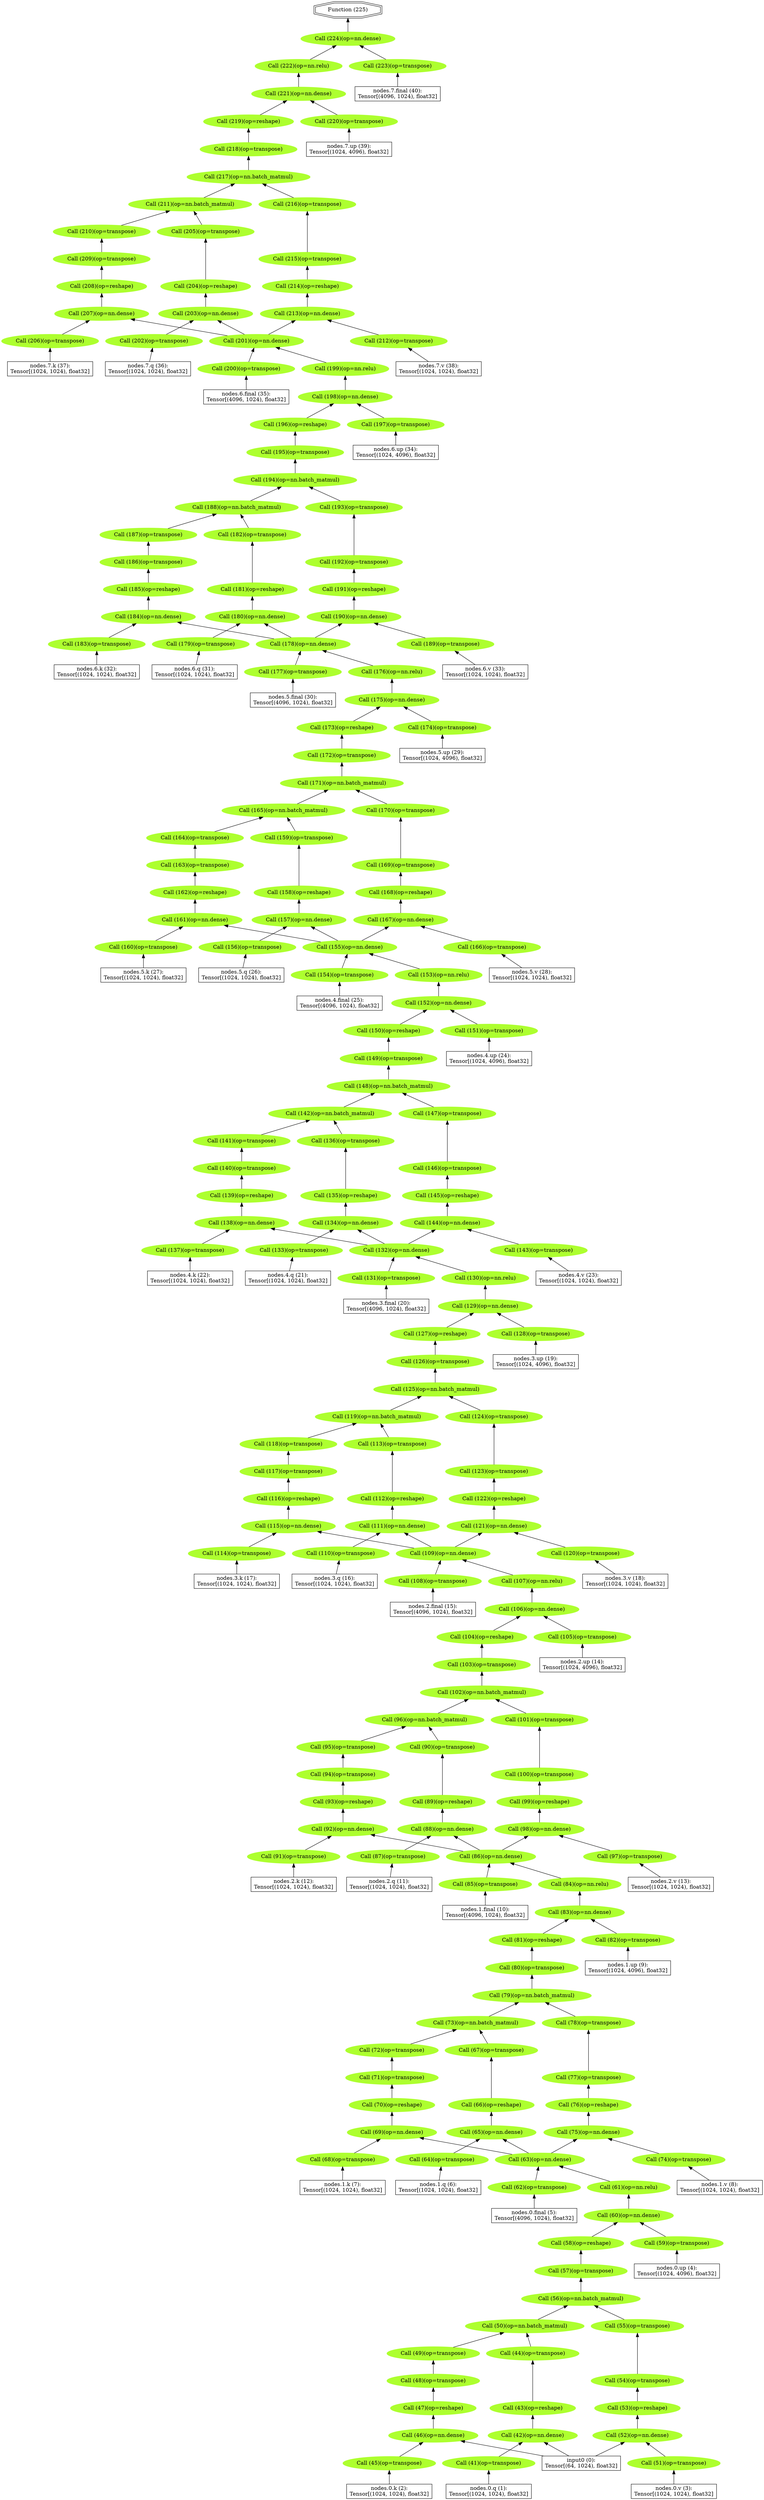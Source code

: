 digraph {
	rankdir=BT
	0 [label="input0 (0):
Tensor[(64, 1024), float32]" shape=rectangle]
	1 [label="nodes.0.q (1):
Tensor[(1024, 1024), float32]" shape=rectangle]
	2 [label="nodes.0.k (2):
Tensor[(1024, 1024), float32]" shape=rectangle]
	3 [label="nodes.0.v (3):
Tensor[(1024, 1024), float32]" shape=rectangle]
	4 [label="nodes.0.up (4):
Tensor[(1024, 4096), float32]" shape=rectangle]
	5 [label="nodes.0.final (5):
Tensor[(4096, 1024), float32]" shape=rectangle]
	6 [label="nodes.1.q (6):
Tensor[(1024, 1024), float32]" shape=rectangle]
	7 [label="nodes.1.k (7):
Tensor[(1024, 1024), float32]" shape=rectangle]
	8 [label="nodes.1.v (8):
Tensor[(1024, 1024), float32]" shape=rectangle]
	9 [label="nodes.1.up (9):
Tensor[(1024, 4096), float32]" shape=rectangle]
	10 [label="nodes.1.final (10):
Tensor[(4096, 1024), float32]" shape=rectangle]
	11 [label="nodes.2.q (11):
Tensor[(1024, 1024), float32]" shape=rectangle]
	12 [label="nodes.2.k (12):
Tensor[(1024, 1024), float32]" shape=rectangle]
	13 [label="nodes.2.v (13):
Tensor[(1024, 1024), float32]" shape=rectangle]
	14 [label="nodes.2.up (14):
Tensor[(1024, 4096), float32]" shape=rectangle]
	15 [label="nodes.2.final (15):
Tensor[(4096, 1024), float32]" shape=rectangle]
	16 [label="nodes.3.q (16):
Tensor[(1024, 1024), float32]" shape=rectangle]
	17 [label="nodes.3.k (17):
Tensor[(1024, 1024), float32]" shape=rectangle]
	18 [label="nodes.3.v (18):
Tensor[(1024, 1024), float32]" shape=rectangle]
	19 [label="nodes.3.up (19):
Tensor[(1024, 4096), float32]" shape=rectangle]
	20 [label="nodes.3.final (20):
Tensor[(4096, 1024), float32]" shape=rectangle]
	21 [label="nodes.4.q (21):
Tensor[(1024, 1024), float32]" shape=rectangle]
	22 [label="nodes.4.k (22):
Tensor[(1024, 1024), float32]" shape=rectangle]
	23 [label="nodes.4.v (23):
Tensor[(1024, 1024), float32]" shape=rectangle]
	24 [label="nodes.4.up (24):
Tensor[(1024, 4096), float32]" shape=rectangle]
	25 [label="nodes.4.final (25):
Tensor[(4096, 1024), float32]" shape=rectangle]
	26 [label="nodes.5.q (26):
Tensor[(1024, 1024), float32]" shape=rectangle]
	27 [label="nodes.5.k (27):
Tensor[(1024, 1024), float32]" shape=rectangle]
	28 [label="nodes.5.v (28):
Tensor[(1024, 1024), float32]" shape=rectangle]
	29 [label="nodes.5.up (29):
Tensor[(1024, 4096), float32]" shape=rectangle]
	30 [label="nodes.5.final (30):
Tensor[(4096, 1024), float32]" shape=rectangle]
	31 [label="nodes.6.q (31):
Tensor[(1024, 1024), float32]" shape=rectangle]
	32 [label="nodes.6.k (32):
Tensor[(1024, 1024), float32]" shape=rectangle]
	33 [label="nodes.6.v (33):
Tensor[(1024, 1024), float32]" shape=rectangle]
	34 [label="nodes.6.up (34):
Tensor[(1024, 4096), float32]" shape=rectangle]
	35 [label="nodes.6.final (35):
Tensor[(4096, 1024), float32]" shape=rectangle]
	36 [label="nodes.7.q (36):
Tensor[(1024, 1024), float32]" shape=rectangle]
	37 [label="nodes.7.k (37):
Tensor[(1024, 1024), float32]" shape=rectangle]
	38 [label="nodes.7.v (38):
Tensor[(1024, 1024), float32]" shape=rectangle]
	39 [label="nodes.7.up (39):
Tensor[(1024, 4096), float32]" shape=rectangle]
	40 [label="nodes.7.final (40):
Tensor[(4096, 1024), float32]" shape=rectangle]
	41 [label="Call (41)(op=transpose)" color=greenyellow shape=ellipse style=filled]
	1 -> 41
	42 [label="Call (42)(op=nn.dense)" color=greenyellow shape=ellipse style=filled]
	0 -> 42
	41 -> 42
	43 [label="Call (43)(op=reshape)" color=greenyellow shape=ellipse style=filled]
	42 -> 43
	44 [label="Call (44)(op=transpose)" color=greenyellow shape=ellipse style=filled]
	43 -> 44
	45 [label="Call (45)(op=transpose)" color=greenyellow shape=ellipse style=filled]
	2 -> 45
	46 [label="Call (46)(op=nn.dense)" color=greenyellow shape=ellipse style=filled]
	0 -> 46
	45 -> 46
	47 [label="Call (47)(op=reshape)" color=greenyellow shape=ellipse style=filled]
	46 -> 47
	48 [label="Call (48)(op=transpose)" color=greenyellow shape=ellipse style=filled]
	47 -> 48
	49 [label="Call (49)(op=transpose)" color=greenyellow shape=ellipse style=filled]
	48 -> 49
	50 [label="Call (50)(op=nn.batch_matmul)" color=greenyellow shape=ellipse style=filled]
	44 -> 50
	49 -> 50
	51 [label="Call (51)(op=transpose)" color=greenyellow shape=ellipse style=filled]
	3 -> 51
	52 [label="Call (52)(op=nn.dense)" color=greenyellow shape=ellipse style=filled]
	0 -> 52
	51 -> 52
	53 [label="Call (53)(op=reshape)" color=greenyellow shape=ellipse style=filled]
	52 -> 53
	54 [label="Call (54)(op=transpose)" color=greenyellow shape=ellipse style=filled]
	53 -> 54
	55 [label="Call (55)(op=transpose)" color=greenyellow shape=ellipse style=filled]
	54 -> 55
	56 [label="Call (56)(op=nn.batch_matmul)" color=greenyellow shape=ellipse style=filled]
	50 -> 56
	55 -> 56
	57 [label="Call (57)(op=transpose)" color=greenyellow shape=ellipse style=filled]
	56 -> 57
	58 [label="Call (58)(op=reshape)" color=greenyellow shape=ellipse style=filled]
	57 -> 58
	59 [label="Call (59)(op=transpose)" color=greenyellow shape=ellipse style=filled]
	4 -> 59
	60 [label="Call (60)(op=nn.dense)" color=greenyellow shape=ellipse style=filled]
	58 -> 60
	59 -> 60
	61 [label="Call (61)(op=nn.relu)" color=greenyellow shape=ellipse style=filled]
	60 -> 61
	62 [label="Call (62)(op=transpose)" color=greenyellow shape=ellipse style=filled]
	5 -> 62
	63 [label="Call (63)(op=nn.dense)" color=greenyellow shape=ellipse style=filled]
	61 -> 63
	62 -> 63
	64 [label="Call (64)(op=transpose)" color=greenyellow shape=ellipse style=filled]
	6 -> 64
	65 [label="Call (65)(op=nn.dense)" color=greenyellow shape=ellipse style=filled]
	63 -> 65
	64 -> 65
	66 [label="Call (66)(op=reshape)" color=greenyellow shape=ellipse style=filled]
	65 -> 66
	67 [label="Call (67)(op=transpose)" color=greenyellow shape=ellipse style=filled]
	66 -> 67
	68 [label="Call (68)(op=transpose)" color=greenyellow shape=ellipse style=filled]
	7 -> 68
	69 [label="Call (69)(op=nn.dense)" color=greenyellow shape=ellipse style=filled]
	63 -> 69
	68 -> 69
	70 [label="Call (70)(op=reshape)" color=greenyellow shape=ellipse style=filled]
	69 -> 70
	71 [label="Call (71)(op=transpose)" color=greenyellow shape=ellipse style=filled]
	70 -> 71
	72 [label="Call (72)(op=transpose)" color=greenyellow shape=ellipse style=filled]
	71 -> 72
	73 [label="Call (73)(op=nn.batch_matmul)" color=greenyellow shape=ellipse style=filled]
	67 -> 73
	72 -> 73
	74 [label="Call (74)(op=transpose)" color=greenyellow shape=ellipse style=filled]
	8 -> 74
	75 [label="Call (75)(op=nn.dense)" color=greenyellow shape=ellipse style=filled]
	63 -> 75
	74 -> 75
	76 [label="Call (76)(op=reshape)" color=greenyellow shape=ellipse style=filled]
	75 -> 76
	77 [label="Call (77)(op=transpose)" color=greenyellow shape=ellipse style=filled]
	76 -> 77
	78 [label="Call (78)(op=transpose)" color=greenyellow shape=ellipse style=filled]
	77 -> 78
	79 [label="Call (79)(op=nn.batch_matmul)" color=greenyellow shape=ellipse style=filled]
	73 -> 79
	78 -> 79
	80 [label="Call (80)(op=transpose)" color=greenyellow shape=ellipse style=filled]
	79 -> 80
	81 [label="Call (81)(op=reshape)" color=greenyellow shape=ellipse style=filled]
	80 -> 81
	82 [label="Call (82)(op=transpose)" color=greenyellow shape=ellipse style=filled]
	9 -> 82
	83 [label="Call (83)(op=nn.dense)" color=greenyellow shape=ellipse style=filled]
	81 -> 83
	82 -> 83
	84 [label="Call (84)(op=nn.relu)" color=greenyellow shape=ellipse style=filled]
	83 -> 84
	85 [label="Call (85)(op=transpose)" color=greenyellow shape=ellipse style=filled]
	10 -> 85
	86 [label="Call (86)(op=nn.dense)" color=greenyellow shape=ellipse style=filled]
	84 -> 86
	85 -> 86
	87 [label="Call (87)(op=transpose)" color=greenyellow shape=ellipse style=filled]
	11 -> 87
	88 [label="Call (88)(op=nn.dense)" color=greenyellow shape=ellipse style=filled]
	86 -> 88
	87 -> 88
	89 [label="Call (89)(op=reshape)" color=greenyellow shape=ellipse style=filled]
	88 -> 89
	90 [label="Call (90)(op=transpose)" color=greenyellow shape=ellipse style=filled]
	89 -> 90
	91 [label="Call (91)(op=transpose)" color=greenyellow shape=ellipse style=filled]
	12 -> 91
	92 [label="Call (92)(op=nn.dense)" color=greenyellow shape=ellipse style=filled]
	86 -> 92
	91 -> 92
	93 [label="Call (93)(op=reshape)" color=greenyellow shape=ellipse style=filled]
	92 -> 93
	94 [label="Call (94)(op=transpose)" color=greenyellow shape=ellipse style=filled]
	93 -> 94
	95 [label="Call (95)(op=transpose)" color=greenyellow shape=ellipse style=filled]
	94 -> 95
	96 [label="Call (96)(op=nn.batch_matmul)" color=greenyellow shape=ellipse style=filled]
	90 -> 96
	95 -> 96
	97 [label="Call (97)(op=transpose)" color=greenyellow shape=ellipse style=filled]
	13 -> 97
	98 [label="Call (98)(op=nn.dense)" color=greenyellow shape=ellipse style=filled]
	86 -> 98
	97 -> 98
	99 [label="Call (99)(op=reshape)" color=greenyellow shape=ellipse style=filled]
	98 -> 99
	100 [label="Call (100)(op=transpose)" color=greenyellow shape=ellipse style=filled]
	99 -> 100
	101 [label="Call (101)(op=transpose)" color=greenyellow shape=ellipse style=filled]
	100 -> 101
	102 [label="Call (102)(op=nn.batch_matmul)" color=greenyellow shape=ellipse style=filled]
	96 -> 102
	101 -> 102
	103 [label="Call (103)(op=transpose)" color=greenyellow shape=ellipse style=filled]
	102 -> 103
	104 [label="Call (104)(op=reshape)" color=greenyellow shape=ellipse style=filled]
	103 -> 104
	105 [label="Call (105)(op=transpose)" color=greenyellow shape=ellipse style=filled]
	14 -> 105
	106 [label="Call (106)(op=nn.dense)" color=greenyellow shape=ellipse style=filled]
	104 -> 106
	105 -> 106
	107 [label="Call (107)(op=nn.relu)" color=greenyellow shape=ellipse style=filled]
	106 -> 107
	108 [label="Call (108)(op=transpose)" color=greenyellow shape=ellipse style=filled]
	15 -> 108
	109 [label="Call (109)(op=nn.dense)" color=greenyellow shape=ellipse style=filled]
	107 -> 109
	108 -> 109
	110 [label="Call (110)(op=transpose)" color=greenyellow shape=ellipse style=filled]
	16 -> 110
	111 [label="Call (111)(op=nn.dense)" color=greenyellow shape=ellipse style=filled]
	109 -> 111
	110 -> 111
	112 [label="Call (112)(op=reshape)" color=greenyellow shape=ellipse style=filled]
	111 -> 112
	113 [label="Call (113)(op=transpose)" color=greenyellow shape=ellipse style=filled]
	112 -> 113
	114 [label="Call (114)(op=transpose)" color=greenyellow shape=ellipse style=filled]
	17 -> 114
	115 [label="Call (115)(op=nn.dense)" color=greenyellow shape=ellipse style=filled]
	109 -> 115
	114 -> 115
	116 [label="Call (116)(op=reshape)" color=greenyellow shape=ellipse style=filled]
	115 -> 116
	117 [label="Call (117)(op=transpose)" color=greenyellow shape=ellipse style=filled]
	116 -> 117
	118 [label="Call (118)(op=transpose)" color=greenyellow shape=ellipse style=filled]
	117 -> 118
	119 [label="Call (119)(op=nn.batch_matmul)" color=greenyellow shape=ellipse style=filled]
	113 -> 119
	118 -> 119
	120 [label="Call (120)(op=transpose)" color=greenyellow shape=ellipse style=filled]
	18 -> 120
	121 [label="Call (121)(op=nn.dense)" color=greenyellow shape=ellipse style=filled]
	109 -> 121
	120 -> 121
	122 [label="Call (122)(op=reshape)" color=greenyellow shape=ellipse style=filled]
	121 -> 122
	123 [label="Call (123)(op=transpose)" color=greenyellow shape=ellipse style=filled]
	122 -> 123
	124 [label="Call (124)(op=transpose)" color=greenyellow shape=ellipse style=filled]
	123 -> 124
	125 [label="Call (125)(op=nn.batch_matmul)" color=greenyellow shape=ellipse style=filled]
	119 -> 125
	124 -> 125
	126 [label="Call (126)(op=transpose)" color=greenyellow shape=ellipse style=filled]
	125 -> 126
	127 [label="Call (127)(op=reshape)" color=greenyellow shape=ellipse style=filled]
	126 -> 127
	128 [label="Call (128)(op=transpose)" color=greenyellow shape=ellipse style=filled]
	19 -> 128
	129 [label="Call (129)(op=nn.dense)" color=greenyellow shape=ellipse style=filled]
	127 -> 129
	128 -> 129
	130 [label="Call (130)(op=nn.relu)" color=greenyellow shape=ellipse style=filled]
	129 -> 130
	131 [label="Call (131)(op=transpose)" color=greenyellow shape=ellipse style=filled]
	20 -> 131
	132 [label="Call (132)(op=nn.dense)" color=greenyellow shape=ellipse style=filled]
	130 -> 132
	131 -> 132
	133 [label="Call (133)(op=transpose)" color=greenyellow shape=ellipse style=filled]
	21 -> 133
	134 [label="Call (134)(op=nn.dense)" color=greenyellow shape=ellipse style=filled]
	132 -> 134
	133 -> 134
	135 [label="Call (135)(op=reshape)" color=greenyellow shape=ellipse style=filled]
	134 -> 135
	136 [label="Call (136)(op=transpose)" color=greenyellow shape=ellipse style=filled]
	135 -> 136
	137 [label="Call (137)(op=transpose)" color=greenyellow shape=ellipse style=filled]
	22 -> 137
	138 [label="Call (138)(op=nn.dense)" color=greenyellow shape=ellipse style=filled]
	132 -> 138
	137 -> 138
	139 [label="Call (139)(op=reshape)" color=greenyellow shape=ellipse style=filled]
	138 -> 139
	140 [label="Call (140)(op=transpose)" color=greenyellow shape=ellipse style=filled]
	139 -> 140
	141 [label="Call (141)(op=transpose)" color=greenyellow shape=ellipse style=filled]
	140 -> 141
	142 [label="Call (142)(op=nn.batch_matmul)" color=greenyellow shape=ellipse style=filled]
	136 -> 142
	141 -> 142
	143 [label="Call (143)(op=transpose)" color=greenyellow shape=ellipse style=filled]
	23 -> 143
	144 [label="Call (144)(op=nn.dense)" color=greenyellow shape=ellipse style=filled]
	132 -> 144
	143 -> 144
	145 [label="Call (145)(op=reshape)" color=greenyellow shape=ellipse style=filled]
	144 -> 145
	146 [label="Call (146)(op=transpose)" color=greenyellow shape=ellipse style=filled]
	145 -> 146
	147 [label="Call (147)(op=transpose)" color=greenyellow shape=ellipse style=filled]
	146 -> 147
	148 [label="Call (148)(op=nn.batch_matmul)" color=greenyellow shape=ellipse style=filled]
	142 -> 148
	147 -> 148
	149 [label="Call (149)(op=transpose)" color=greenyellow shape=ellipse style=filled]
	148 -> 149
	150 [label="Call (150)(op=reshape)" color=greenyellow shape=ellipse style=filled]
	149 -> 150
	151 [label="Call (151)(op=transpose)" color=greenyellow shape=ellipse style=filled]
	24 -> 151
	152 [label="Call (152)(op=nn.dense)" color=greenyellow shape=ellipse style=filled]
	150 -> 152
	151 -> 152
	153 [label="Call (153)(op=nn.relu)" color=greenyellow shape=ellipse style=filled]
	152 -> 153
	154 [label="Call (154)(op=transpose)" color=greenyellow shape=ellipse style=filled]
	25 -> 154
	155 [label="Call (155)(op=nn.dense)" color=greenyellow shape=ellipse style=filled]
	153 -> 155
	154 -> 155
	156 [label="Call (156)(op=transpose)" color=greenyellow shape=ellipse style=filled]
	26 -> 156
	157 [label="Call (157)(op=nn.dense)" color=greenyellow shape=ellipse style=filled]
	155 -> 157
	156 -> 157
	158 [label="Call (158)(op=reshape)" color=greenyellow shape=ellipse style=filled]
	157 -> 158
	159 [label="Call (159)(op=transpose)" color=greenyellow shape=ellipse style=filled]
	158 -> 159
	160 [label="Call (160)(op=transpose)" color=greenyellow shape=ellipse style=filled]
	27 -> 160
	161 [label="Call (161)(op=nn.dense)" color=greenyellow shape=ellipse style=filled]
	155 -> 161
	160 -> 161
	162 [label="Call (162)(op=reshape)" color=greenyellow shape=ellipse style=filled]
	161 -> 162
	163 [label="Call (163)(op=transpose)" color=greenyellow shape=ellipse style=filled]
	162 -> 163
	164 [label="Call (164)(op=transpose)" color=greenyellow shape=ellipse style=filled]
	163 -> 164
	165 [label="Call (165)(op=nn.batch_matmul)" color=greenyellow shape=ellipse style=filled]
	159 -> 165
	164 -> 165
	166 [label="Call (166)(op=transpose)" color=greenyellow shape=ellipse style=filled]
	28 -> 166
	167 [label="Call (167)(op=nn.dense)" color=greenyellow shape=ellipse style=filled]
	155 -> 167
	166 -> 167
	168 [label="Call (168)(op=reshape)" color=greenyellow shape=ellipse style=filled]
	167 -> 168
	169 [label="Call (169)(op=transpose)" color=greenyellow shape=ellipse style=filled]
	168 -> 169
	170 [label="Call (170)(op=transpose)" color=greenyellow shape=ellipse style=filled]
	169 -> 170
	171 [label="Call (171)(op=nn.batch_matmul)" color=greenyellow shape=ellipse style=filled]
	165 -> 171
	170 -> 171
	172 [label="Call (172)(op=transpose)" color=greenyellow shape=ellipse style=filled]
	171 -> 172
	173 [label="Call (173)(op=reshape)" color=greenyellow shape=ellipse style=filled]
	172 -> 173
	174 [label="Call (174)(op=transpose)" color=greenyellow shape=ellipse style=filled]
	29 -> 174
	175 [label="Call (175)(op=nn.dense)" color=greenyellow shape=ellipse style=filled]
	173 -> 175
	174 -> 175
	176 [label="Call (176)(op=nn.relu)" color=greenyellow shape=ellipse style=filled]
	175 -> 176
	177 [label="Call (177)(op=transpose)" color=greenyellow shape=ellipse style=filled]
	30 -> 177
	178 [label="Call (178)(op=nn.dense)" color=greenyellow shape=ellipse style=filled]
	176 -> 178
	177 -> 178
	179 [label="Call (179)(op=transpose)" color=greenyellow shape=ellipse style=filled]
	31 -> 179
	180 [label="Call (180)(op=nn.dense)" color=greenyellow shape=ellipse style=filled]
	178 -> 180
	179 -> 180
	181 [label="Call (181)(op=reshape)" color=greenyellow shape=ellipse style=filled]
	180 -> 181
	182 [label="Call (182)(op=transpose)" color=greenyellow shape=ellipse style=filled]
	181 -> 182
	183 [label="Call (183)(op=transpose)" color=greenyellow shape=ellipse style=filled]
	32 -> 183
	184 [label="Call (184)(op=nn.dense)" color=greenyellow shape=ellipse style=filled]
	178 -> 184
	183 -> 184
	185 [label="Call (185)(op=reshape)" color=greenyellow shape=ellipse style=filled]
	184 -> 185
	186 [label="Call (186)(op=transpose)" color=greenyellow shape=ellipse style=filled]
	185 -> 186
	187 [label="Call (187)(op=transpose)" color=greenyellow shape=ellipse style=filled]
	186 -> 187
	188 [label="Call (188)(op=nn.batch_matmul)" color=greenyellow shape=ellipse style=filled]
	182 -> 188
	187 -> 188
	189 [label="Call (189)(op=transpose)" color=greenyellow shape=ellipse style=filled]
	33 -> 189
	190 [label="Call (190)(op=nn.dense)" color=greenyellow shape=ellipse style=filled]
	178 -> 190
	189 -> 190
	191 [label="Call (191)(op=reshape)" color=greenyellow shape=ellipse style=filled]
	190 -> 191
	192 [label="Call (192)(op=transpose)" color=greenyellow shape=ellipse style=filled]
	191 -> 192
	193 [label="Call (193)(op=transpose)" color=greenyellow shape=ellipse style=filled]
	192 -> 193
	194 [label="Call (194)(op=nn.batch_matmul)" color=greenyellow shape=ellipse style=filled]
	188 -> 194
	193 -> 194
	195 [label="Call (195)(op=transpose)" color=greenyellow shape=ellipse style=filled]
	194 -> 195
	196 [label="Call (196)(op=reshape)" color=greenyellow shape=ellipse style=filled]
	195 -> 196
	197 [label="Call (197)(op=transpose)" color=greenyellow shape=ellipse style=filled]
	34 -> 197
	198 [label="Call (198)(op=nn.dense)" color=greenyellow shape=ellipse style=filled]
	196 -> 198
	197 -> 198
	199 [label="Call (199)(op=nn.relu)" color=greenyellow shape=ellipse style=filled]
	198 -> 199
	200 [label="Call (200)(op=transpose)" color=greenyellow shape=ellipse style=filled]
	35 -> 200
	201 [label="Call (201)(op=nn.dense)" color=greenyellow shape=ellipse style=filled]
	199 -> 201
	200 -> 201
	202 [label="Call (202)(op=transpose)" color=greenyellow shape=ellipse style=filled]
	36 -> 202
	203 [label="Call (203)(op=nn.dense)" color=greenyellow shape=ellipse style=filled]
	201 -> 203
	202 -> 203
	204 [label="Call (204)(op=reshape)" color=greenyellow shape=ellipse style=filled]
	203 -> 204
	205 [label="Call (205)(op=transpose)" color=greenyellow shape=ellipse style=filled]
	204 -> 205
	206 [label="Call (206)(op=transpose)" color=greenyellow shape=ellipse style=filled]
	37 -> 206
	207 [label="Call (207)(op=nn.dense)" color=greenyellow shape=ellipse style=filled]
	201 -> 207
	206 -> 207
	208 [label="Call (208)(op=reshape)" color=greenyellow shape=ellipse style=filled]
	207 -> 208
	209 [label="Call (209)(op=transpose)" color=greenyellow shape=ellipse style=filled]
	208 -> 209
	210 [label="Call (210)(op=transpose)" color=greenyellow shape=ellipse style=filled]
	209 -> 210
	211 [label="Call (211)(op=nn.batch_matmul)" color=greenyellow shape=ellipse style=filled]
	205 -> 211
	210 -> 211
	212 [label="Call (212)(op=transpose)" color=greenyellow shape=ellipse style=filled]
	38 -> 212
	213 [label="Call (213)(op=nn.dense)" color=greenyellow shape=ellipse style=filled]
	201 -> 213
	212 -> 213
	214 [label="Call (214)(op=reshape)" color=greenyellow shape=ellipse style=filled]
	213 -> 214
	215 [label="Call (215)(op=transpose)" color=greenyellow shape=ellipse style=filled]
	214 -> 215
	216 [label="Call (216)(op=transpose)" color=greenyellow shape=ellipse style=filled]
	215 -> 216
	217 [label="Call (217)(op=nn.batch_matmul)" color=greenyellow shape=ellipse style=filled]
	211 -> 217
	216 -> 217
	218 [label="Call (218)(op=transpose)" color=greenyellow shape=ellipse style=filled]
	217 -> 218
	219 [label="Call (219)(op=reshape)" color=greenyellow shape=ellipse style=filled]
	218 -> 219
	220 [label="Call (220)(op=transpose)" color=greenyellow shape=ellipse style=filled]
	39 -> 220
	221 [label="Call (221)(op=nn.dense)" color=greenyellow shape=ellipse style=filled]
	219 -> 221
	220 -> 221
	222 [label="Call (222)(op=nn.relu)" color=greenyellow shape=ellipse style=filled]
	221 -> 222
	223 [label="Call (223)(op=transpose)" color=greenyellow shape=ellipse style=filled]
	40 -> 223
	224 [label="Call (224)(op=nn.dense)" color=greenyellow shape=ellipse style=filled]
	222 -> 224
	223 -> 224
	225 [label="Function (225)" shape=doubleoctagon]
	224 -> 225
}
